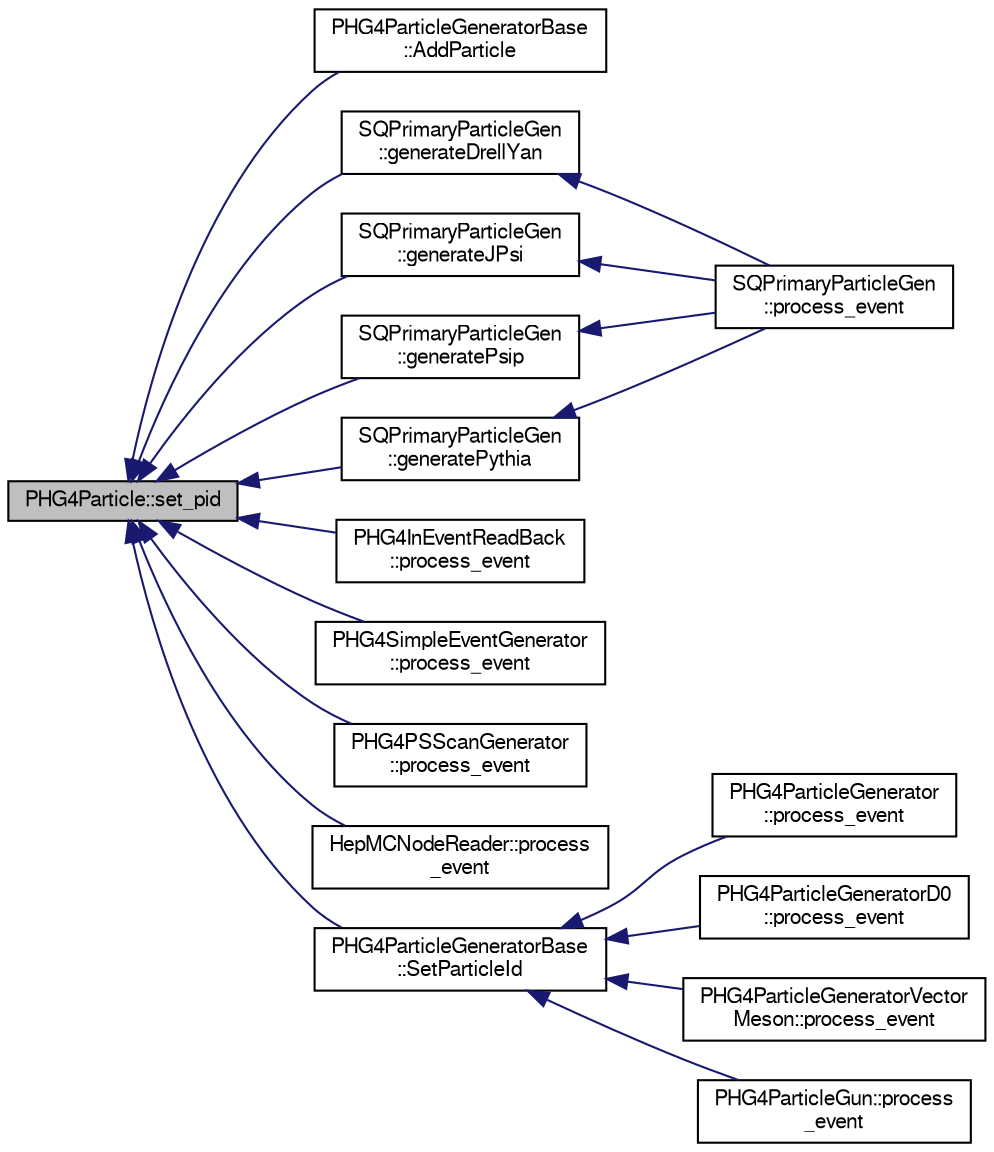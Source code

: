 digraph "PHG4Particle::set_pid"
{
  bgcolor="transparent";
  edge [fontname="FreeSans",fontsize="10",labelfontname="FreeSans",labelfontsize="10"];
  node [fontname="FreeSans",fontsize="10",shape=record];
  rankdir="LR";
  Node1 [label="PHG4Particle::set_pid",height=0.2,width=0.4,color="black", fillcolor="grey75", style="filled" fontcolor="black"];
  Node1 -> Node2 [dir="back",color="midnightblue",fontsize="10",style="solid",fontname="FreeSans"];
  Node2 [label="PHG4ParticleGeneratorBase\l::AddParticle",height=0.2,width=0.4,color="black",URL="$d8/d78/classPHG4ParticleGeneratorBase.html#ae4289609eeca96f538a0491850ae6be9"];
  Node1 -> Node3 [dir="back",color="midnightblue",fontsize="10",style="solid",fontname="FreeSans"];
  Node3 [label="SQPrimaryParticleGen\l::generateDrellYan",height=0.2,width=0.4,color="black",URL="$d4/d06/classSQPrimaryParticleGen.html#acb9d64a17b2176d50e06275170ac7878",tooltip="Various generators. "];
  Node3 -> Node4 [dir="back",color="midnightblue",fontsize="10",style="solid",fontname="FreeSans"];
  Node4 [label="SQPrimaryParticleGen\l::process_event",height=0.2,width=0.4,color="black",URL="$d4/d06/classSQPrimaryParticleGen.html#a405112dedb0671ec479a1286faca433b"];
  Node1 -> Node5 [dir="back",color="midnightblue",fontsize="10",style="solid",fontname="FreeSans"];
  Node5 [label="SQPrimaryParticleGen\l::generateJPsi",height=0.2,width=0.4,color="black",URL="$d4/d06/classSQPrimaryParticleGen.html#a85f076747e4de28e06193216b0ee30ec"];
  Node5 -> Node4 [dir="back",color="midnightblue",fontsize="10",style="solid",fontname="FreeSans"];
  Node1 -> Node6 [dir="back",color="midnightblue",fontsize="10",style="solid",fontname="FreeSans"];
  Node6 [label="SQPrimaryParticleGen\l::generatePsip",height=0.2,width=0.4,color="black",URL="$d4/d06/classSQPrimaryParticleGen.html#a2d5f49fbafe2df88df9b0dd402512ed5"];
  Node6 -> Node4 [dir="back",color="midnightblue",fontsize="10",style="solid",fontname="FreeSans"];
  Node1 -> Node7 [dir="back",color="midnightblue",fontsize="10",style="solid",fontname="FreeSans"];
  Node7 [label="SQPrimaryParticleGen\l::generatePythia",height=0.2,width=0.4,color="black",URL="$d4/d06/classSQPrimaryParticleGen.html#a7e79123dcac99e7dc7fbcc53121d57a5"];
  Node7 -> Node4 [dir="back",color="midnightblue",fontsize="10",style="solid",fontname="FreeSans"];
  Node1 -> Node8 [dir="back",color="midnightblue",fontsize="10",style="solid",fontname="FreeSans"];
  Node8 [label="PHG4InEventReadBack\l::process_event",height=0.2,width=0.4,color="black",URL="$d8/ded/classPHG4InEventReadBack.html#a574dbb6f4f23e1f62a3e8deb7c4298d7"];
  Node1 -> Node9 [dir="back",color="midnightblue",fontsize="10",style="solid",fontname="FreeSans"];
  Node9 [label="PHG4SimpleEventGenerator\l::process_event",height=0.2,width=0.4,color="black",URL="$d5/df3/classPHG4SimpleEventGenerator.html#a4a7065a5083bd5b21c3743f8e224065b"];
  Node1 -> Node10 [dir="back",color="midnightblue",fontsize="10",style="solid",fontname="FreeSans"];
  Node10 [label="PHG4PSScanGenerator\l::process_event",height=0.2,width=0.4,color="black",URL="$de/d76/classPHG4PSScanGenerator.html#a7da87ee5f9d1dc005871a8df83145c63"];
  Node1 -> Node11 [dir="back",color="midnightblue",fontsize="10",style="solid",fontname="FreeSans"];
  Node11 [label="HepMCNodeReader::process\l_event",height=0.2,width=0.4,color="black",URL="$db/d6c/classHepMCNodeReader.html#aa71e336f1ee6610de412c61a1de37470"];
  Node1 -> Node12 [dir="back",color="midnightblue",fontsize="10",style="solid",fontname="FreeSans"];
  Node12 [label="PHG4ParticleGeneratorBase\l::SetParticleId",height=0.2,width=0.4,color="black",URL="$d8/d78/classPHG4ParticleGeneratorBase.html#a809a8ffdabce2e45789c96023769462e"];
  Node12 -> Node13 [dir="back",color="midnightblue",fontsize="10",style="solid",fontname="FreeSans"];
  Node13 [label="PHG4ParticleGenerator\l::process_event",height=0.2,width=0.4,color="black",URL="$dd/d68/classPHG4ParticleGenerator.html#a1292dcb1c73496ea30769a4b8c355780"];
  Node12 -> Node14 [dir="back",color="midnightblue",fontsize="10",style="solid",fontname="FreeSans"];
  Node14 [label="PHG4ParticleGeneratorD0\l::process_event",height=0.2,width=0.4,color="black",URL="$d9/d78/classPHG4ParticleGeneratorD0.html#a0d5fb0589e341d72f767844ead51039a"];
  Node12 -> Node15 [dir="back",color="midnightblue",fontsize="10",style="solid",fontname="FreeSans"];
  Node15 [label="PHG4ParticleGeneratorVector\lMeson::process_event",height=0.2,width=0.4,color="black",URL="$d7/dc3/classPHG4ParticleGeneratorVectorMeson.html#a31f17c8146593b2d946cc4c2762d25ed"];
  Node12 -> Node16 [dir="back",color="midnightblue",fontsize="10",style="solid",fontname="FreeSans"];
  Node16 [label="PHG4ParticleGun::process\l_event",height=0.2,width=0.4,color="black",URL="$dd/d13/classPHG4ParticleGun.html#a6a76fa0b061c94d8ce36da48fd41d274"];
}

